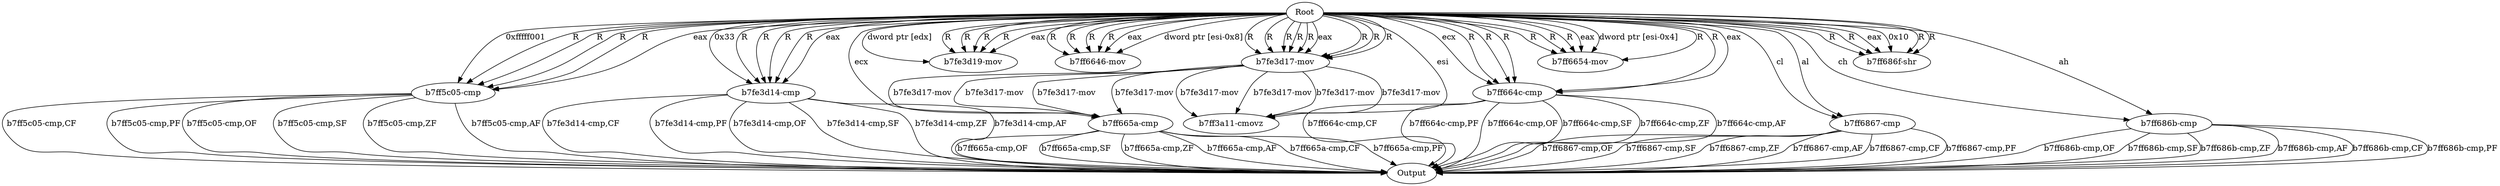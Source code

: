 digraph {
	R [label=Root]
	Out [label=Output]
		R -> "b7ff5c05-cmp" [label=R]
		R -> "b7ff5c05-cmp" [label=R]
		R -> "b7ff5c05-cmp" [label=R]
		R -> "b7ff5c05-cmp" [label=R]
		R -> "b7ff5c05-cmp" [label=eax]
		R -> "b7ff5c05-cmp" [label="0xfffff001"]
		"b7ff5c05-cmp" -> Out [label="b7ff5c05-cmp,OF"]
		"b7ff5c05-cmp" -> Out [label="b7ff5c05-cmp,SF"]
		"b7ff5c05-cmp" -> Out [label="b7ff5c05-cmp,ZF"]
		"b7ff5c05-cmp" -> Out [label="b7ff5c05-cmp,AF"]
		"b7ff5c05-cmp" -> Out [label="b7ff5c05-cmp,CF"]
		"b7ff5c05-cmp" -> Out [label="b7ff5c05-cmp,PF"]
		R -> "b7fe3d14-cmp" [label=R]
		R -> "b7fe3d14-cmp" [label=R]
		R -> "b7fe3d14-cmp" [label=R]
		R -> "b7fe3d14-cmp" [label=R]
		R -> "b7fe3d14-cmp" [label=eax]
		R -> "b7fe3d14-cmp" [label="0x33"]
		"b7fe3d14-cmp" -> Out [label="b7fe3d14-cmp,OF"]
		"b7fe3d14-cmp" -> Out [label="b7fe3d14-cmp,SF"]
		"b7fe3d14-cmp" -> Out [label="b7fe3d14-cmp,ZF"]
		"b7fe3d14-cmp" -> Out [label="b7fe3d14-cmp,AF"]
		"b7fe3d14-cmp" -> Out [label="b7fe3d14-cmp,CF"]
		"b7fe3d14-cmp" -> Out [label="b7fe3d14-cmp,PF"]
		R -> "b7fe3d17-mov" [label=R]
		R -> "b7fe3d17-mov" [label=R]
		R -> "b7fe3d17-mov" [label=R]
		R -> "b7fe3d17-mov" [label=R]
		R -> "b7fe3d17-mov" [label=R]
		R -> "b7fe3d17-mov" [label=R]
		R -> "b7fe3d17-mov" [label=R]
		R -> "b7fe3d17-mov" [label=R]
		R -> "b7fe3d17-mov" [label=eax]
		R -> "b7fe3d19-mov" [label="dword ptr [edx]"]
		R -> "b7fe3d19-mov" [label=R]
		R -> "b7fe3d19-mov" [label=R]
		R -> "b7fe3d19-mov" [label=R]
		R -> "b7fe3d19-mov" [label=R]
		R -> "b7fe3d19-mov" [label=eax]
		R -> "b7ff6646-mov" [label=R]
		R -> "b7ff6646-mov" [label=R]
		R -> "b7ff6646-mov" [label=R]
		R -> "b7ff6646-mov" [label=R]
		R -> "b7ff6646-mov" [label=eax]
		R -> "b7ff6646-mov" [label="dword ptr [esi-0x8]"]
		R -> "b7ff664c-cmp" [label=R]
		R -> "b7ff664c-cmp" [label=R]
		R -> "b7ff664c-cmp" [label=R]
		R -> "b7ff664c-cmp" [label=R]
		R -> "b7ff664c-cmp" [label=eax]
		R -> "b7ff664c-cmp" [label=ecx]
		"b7ff664c-cmp" -> Out [label="b7ff664c-cmp,OF"]
		"b7ff664c-cmp" -> Out [label="b7ff664c-cmp,SF"]
		"b7ff664c-cmp" -> Out [label="b7ff664c-cmp,ZF"]
		"b7ff664c-cmp" -> Out [label="b7ff664c-cmp,AF"]
		"b7ff664c-cmp" -> Out [label="b7ff664c-cmp,CF"]
		"b7ff664c-cmp" -> Out [label="b7ff664c-cmp,PF"]
		R -> "b7ff6654-mov" [label=R]
		R -> "b7ff6654-mov" [label=R]
		R -> "b7ff6654-mov" [label=R]
		R -> "b7ff6654-mov" [label=R]
		R -> "b7ff6654-mov" [label=eax]
		R -> "b7ff6654-mov" [label="dword ptr [esi-0x4]"]
		"b7fe3d17-mov" -> "b7ff665a-cmp" [label="b7fe3d17-mov"]
		"b7fe3d17-mov" -> "b7ff665a-cmp" [label="b7fe3d17-mov"]
		"b7fe3d17-mov" -> "b7ff665a-cmp" [label="b7fe3d17-mov"]
		"b7fe3d17-mov" -> "b7ff665a-cmp" [label="b7fe3d17-mov"]
		R -> "b7ff665a-cmp" [label=ecx]
		"b7ff665a-cmp" -> Out [label="b7ff665a-cmp,OF"]
		"b7ff665a-cmp" -> Out [label="b7ff665a-cmp,SF"]
		"b7ff665a-cmp" -> Out [label="b7ff665a-cmp,ZF"]
		"b7ff665a-cmp" -> Out [label="b7ff665a-cmp,AF"]
		"b7ff665a-cmp" -> Out [label="b7ff665a-cmp,CF"]
		"b7ff665a-cmp" -> Out [label="b7ff665a-cmp,PF"]
		R -> "b7ff6867-cmp" [label=al]
		R -> "b7ff6867-cmp" [label=cl]
		"b7ff6867-cmp" -> Out [label="b7ff6867-cmp,OF"]
		"b7ff6867-cmp" -> Out [label="b7ff6867-cmp,SF"]
		"b7ff6867-cmp" -> Out [label="b7ff6867-cmp,ZF"]
		"b7ff6867-cmp" -> Out [label="b7ff6867-cmp,AF"]
		"b7ff6867-cmp" -> Out [label="b7ff6867-cmp,CF"]
		"b7ff6867-cmp" -> Out [label="b7ff6867-cmp,PF"]
		R -> "b7ff686b-cmp" [label=ah]
		R -> "b7ff686b-cmp" [label=ch]
		"b7ff686b-cmp" -> Out [label="b7ff686b-cmp,OF"]
		"b7ff686b-cmp" -> Out [label="b7ff686b-cmp,SF"]
		"b7ff686b-cmp" -> Out [label="b7ff686b-cmp,ZF"]
		"b7ff686b-cmp" -> Out [label="b7ff686b-cmp,AF"]
		"b7ff686b-cmp" -> Out [label="b7ff686b-cmp,CF"]
		"b7ff686b-cmp" -> Out [label="b7ff686b-cmp,PF"]
		R -> "b7ff686f-shr" [label=R]
		R -> "b7ff686f-shr" [label=R]
		R -> "b7ff686f-shr" [label=R]
		R -> "b7ff686f-shr" [label=R]
		R -> "b7ff686f-shr" [label=eax]
		R -> "b7ff686f-shr" [label="0x10"]
		"b7fe3d17-mov" -> "b7ff3a11-cmovz" [label="b7fe3d17-mov"]
		"b7fe3d17-mov" -> "b7ff3a11-cmovz" [label="b7fe3d17-mov"]
		"b7fe3d17-mov" -> "b7ff3a11-cmovz" [label="b7fe3d17-mov"]
		"b7fe3d17-mov" -> "b7ff3a11-cmovz" [label="b7fe3d17-mov"]
		R -> "b7ff3a11-cmovz" [label=esi]
	"b7ff5c05-cmp"
	"b7fe3d14-cmp"
	"b7fe3d17-mov"
	"b7fe3d19-mov"
	"b7ff6646-mov"
	"b7ff664c-cmp"
	"b7ff6654-mov"
	"b7ff665a-cmp"
	"b7ff6867-cmp"
	"b7ff686b-cmp"
	"b7ff686f-shr"
	"b7ff3a11-cmovz"
}
